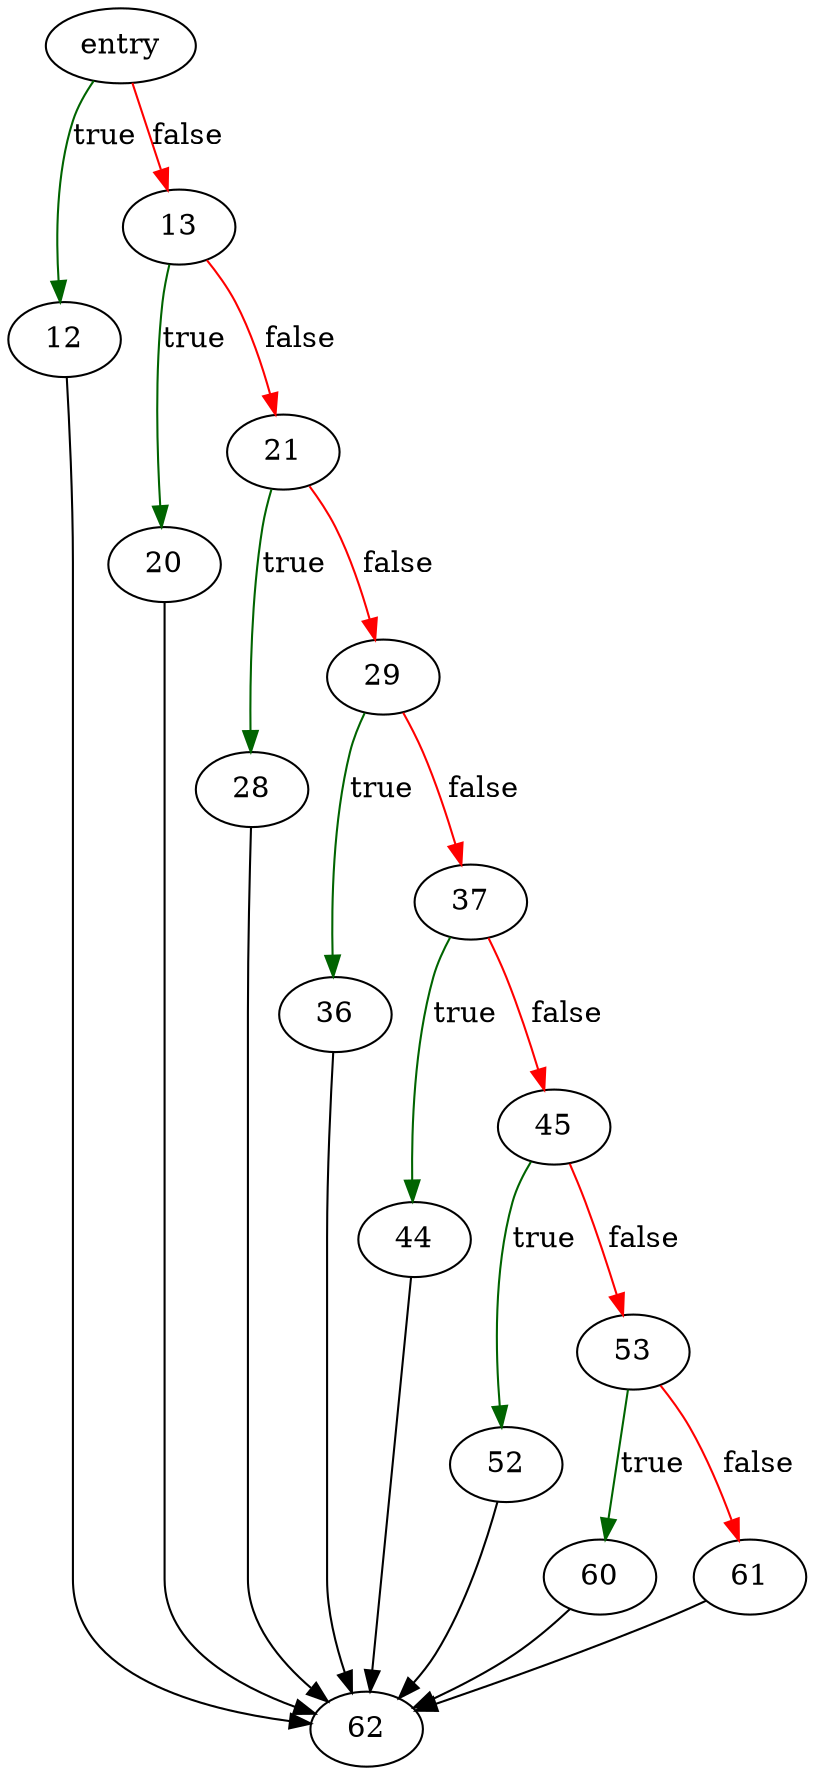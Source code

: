 digraph "sqlite3WalkSelectExpr" {
	// Node definitions.
	2 [label=entry];
	12;
	13;
	20;
	21;
	28;
	29;
	36;
	37;
	44;
	45;
	52;
	53;
	60;
	61;
	62;

	// Edge definitions.
	2 -> 12 [
		color=darkgreen
		label=true
	];
	2 -> 13 [
		color=red
		label=false
	];
	12 -> 62;
	13 -> 20 [
		color=darkgreen
		label=true
	];
	13 -> 21 [
		color=red
		label=false
	];
	20 -> 62;
	21 -> 28 [
		color=darkgreen
		label=true
	];
	21 -> 29 [
		color=red
		label=false
	];
	28 -> 62;
	29 -> 36 [
		color=darkgreen
		label=true
	];
	29 -> 37 [
		color=red
		label=false
	];
	36 -> 62;
	37 -> 44 [
		color=darkgreen
		label=true
	];
	37 -> 45 [
		color=red
		label=false
	];
	44 -> 62;
	45 -> 52 [
		color=darkgreen
		label=true
	];
	45 -> 53 [
		color=red
		label=false
	];
	52 -> 62;
	53 -> 60 [
		color=darkgreen
		label=true
	];
	53 -> 61 [
		color=red
		label=false
	];
	60 -> 62;
	61 -> 62;
}